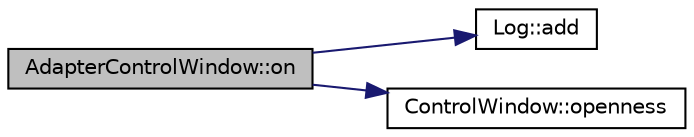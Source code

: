 digraph "AdapterControlWindow::on"
{
 // LATEX_PDF_SIZE
  edge [fontname="Helvetica",fontsize="10",labelfontname="Helvetica",labelfontsize="10"];
  node [fontname="Helvetica",fontsize="10",shape=record];
  rankdir="LR";
  Node1 [label="AdapterControlWindow::on",height=0.2,width=0.4,color="black", fillcolor="grey75", style="filled", fontcolor="black",tooltip="Включение."];
  Node1 -> Node2 [color="midnightblue",fontsize="10",style="solid",fontname="Helvetica"];
  Node2 [label="Log::add",height=0.2,width=0.4,color="black", fillcolor="white", style="filled",URL="$class_log.html#acc5c973fe799d6371328575598e3ce44",tooltip=" "];
  Node1 -> Node3 [color="midnightblue",fontsize="10",style="solid",fontname="Helvetica"];
  Node3 [label="ControlWindow::openness",height=0.2,width=0.4,color="black", fillcolor="white", style="filled",URL="$class_control_window.html#a79b8f6822c3886054e08f7fe6ce1e2b0",tooltip=" "];
}
